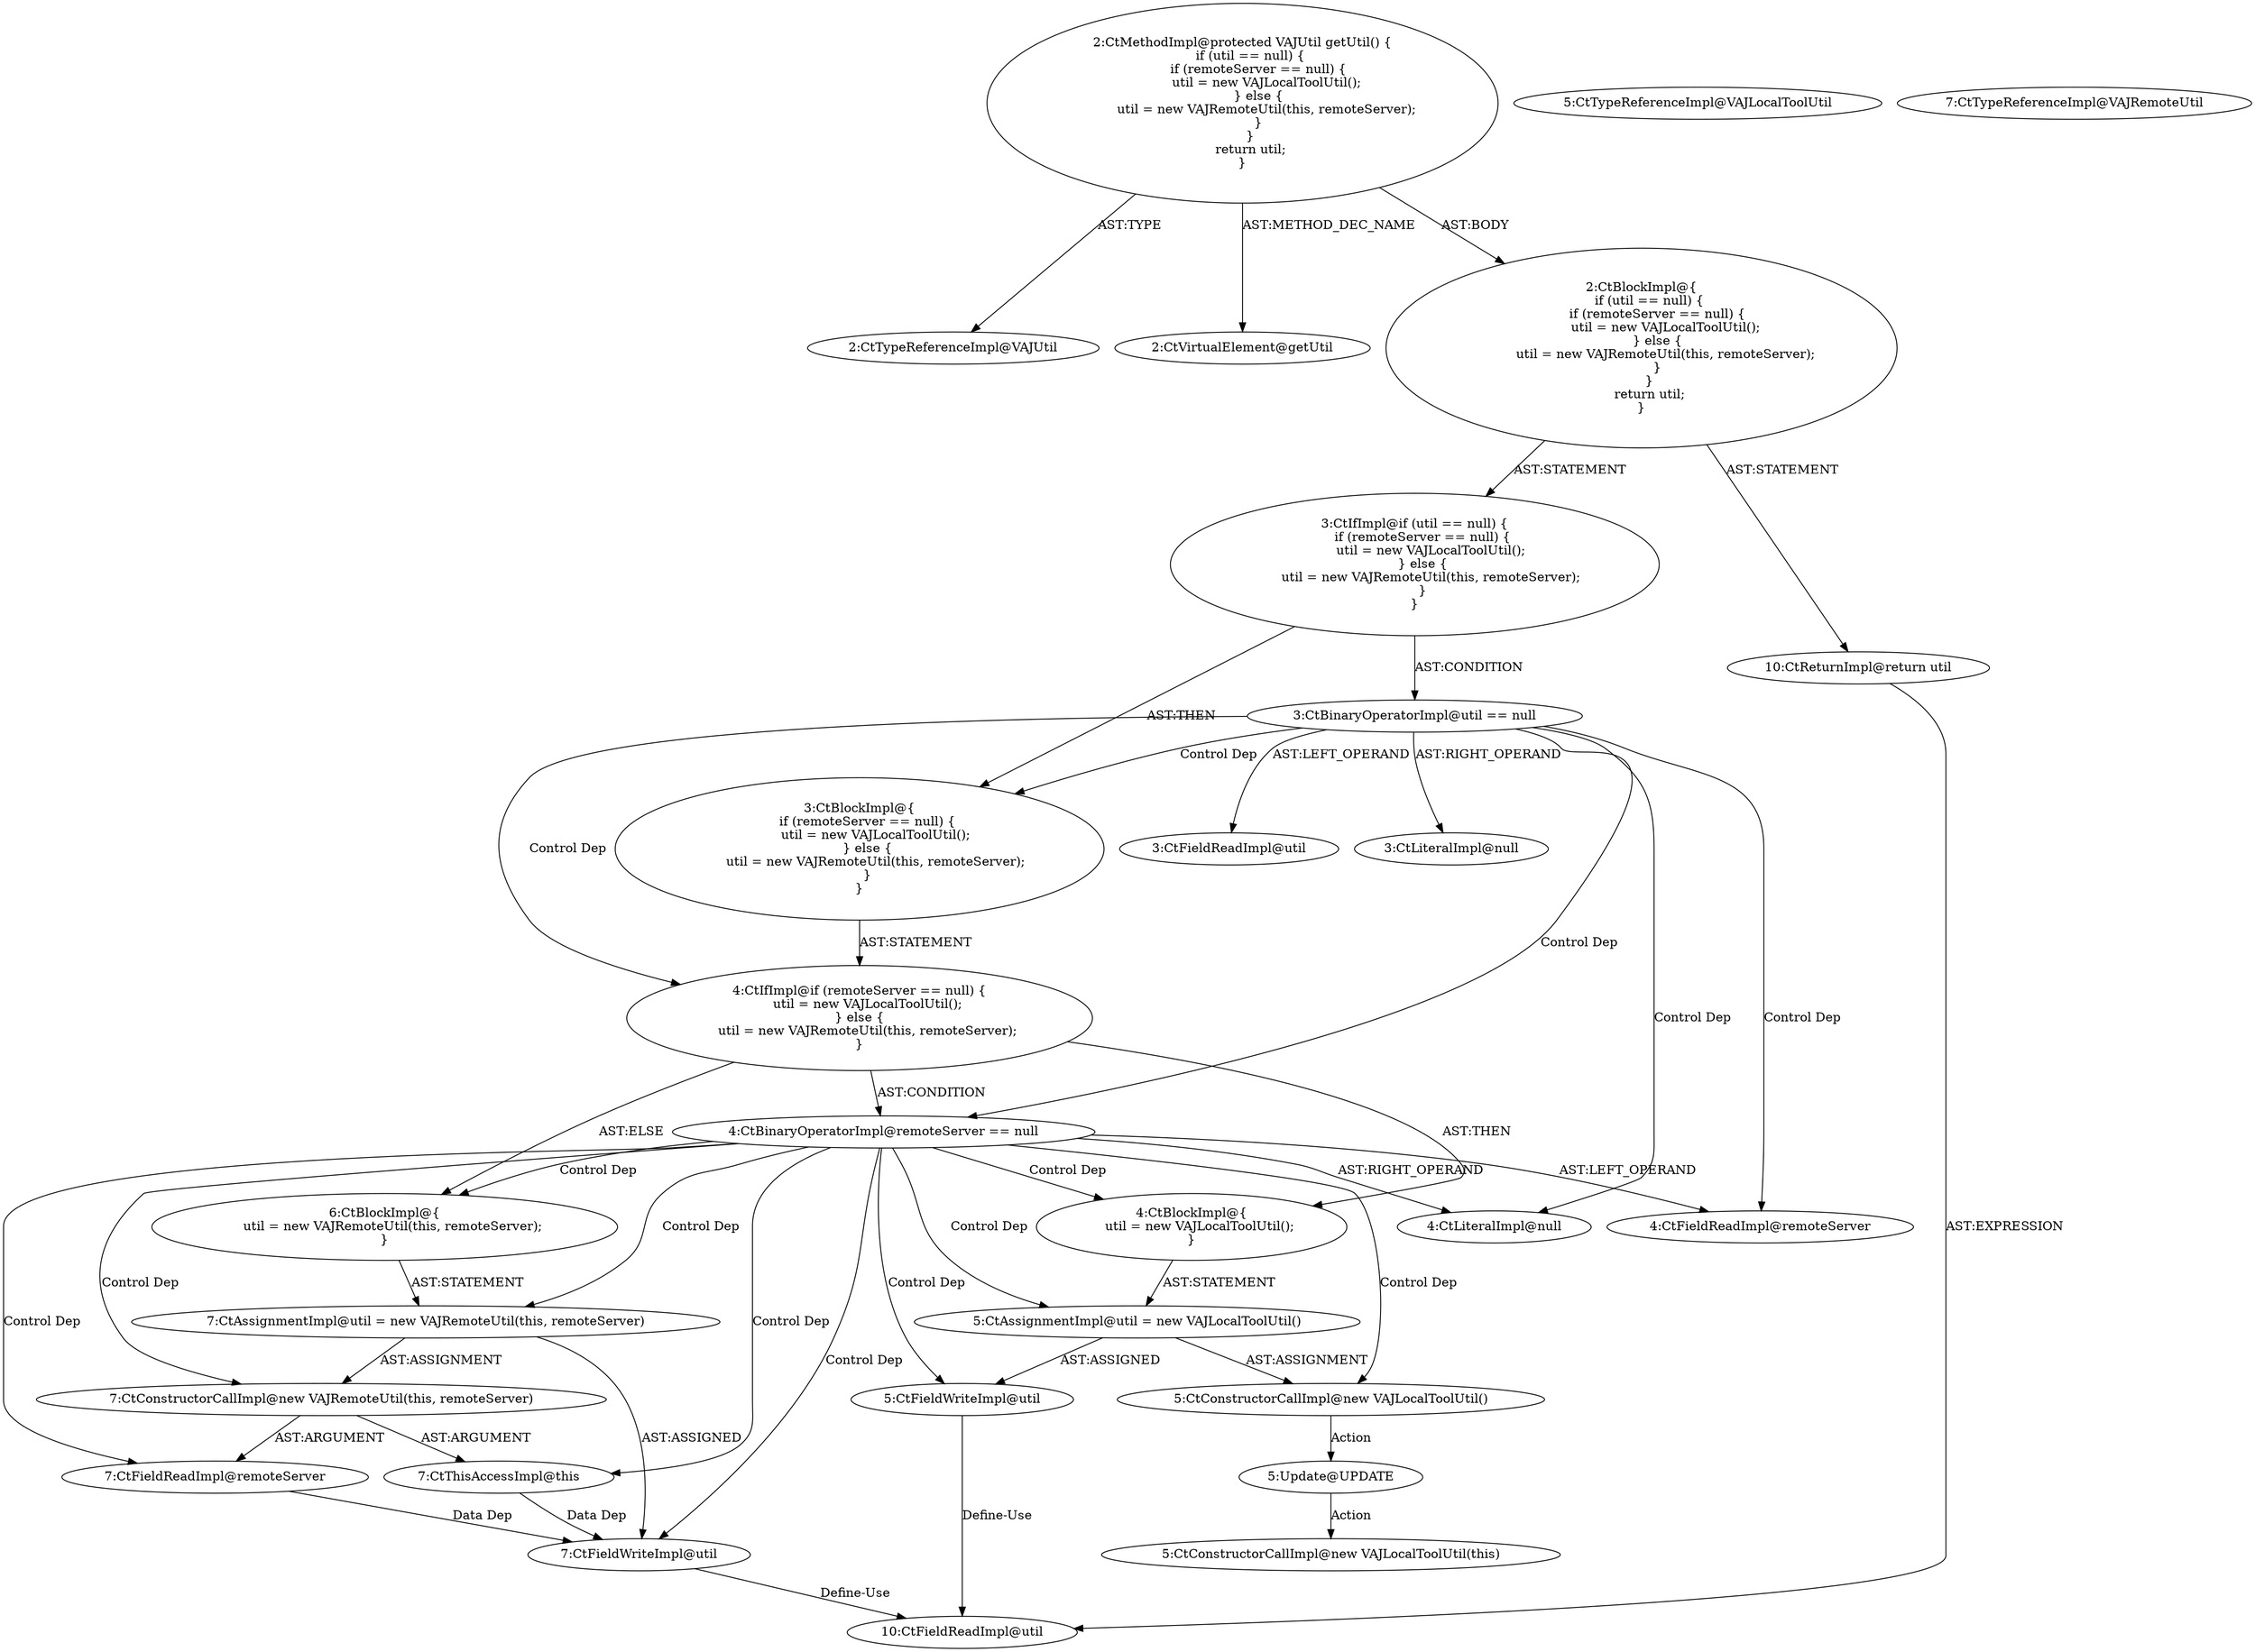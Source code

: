 digraph "getUtil#?" {
0 [label="2:CtTypeReferenceImpl@VAJUtil" shape=ellipse]
1 [label="2:CtVirtualElement@getUtil" shape=ellipse]
2 [label="3:CtFieldReadImpl@util" shape=ellipse]
3 [label="3:CtLiteralImpl@null" shape=ellipse]
4 [label="3:CtBinaryOperatorImpl@util == null" shape=ellipse]
5 [label="4:CtFieldReadImpl@remoteServer" shape=ellipse]
6 [label="4:CtLiteralImpl@null" shape=ellipse]
7 [label="4:CtBinaryOperatorImpl@remoteServer == null" shape=ellipse]
8 [label="5:CtFieldWriteImpl@util" shape=ellipse]
9 [label="5:CtTypeReferenceImpl@VAJLocalToolUtil" shape=ellipse]
10 [label="5:CtConstructorCallImpl@new VAJLocalToolUtil()" shape=ellipse]
11 [label="5:CtAssignmentImpl@util = new VAJLocalToolUtil()" shape=ellipse]
12 [label="4:CtBlockImpl@\{
    util = new VAJLocalToolUtil();
\}" shape=ellipse]
13 [label="7:CtFieldWriteImpl@util" shape=ellipse]
14 [label="7:CtTypeReferenceImpl@VAJRemoteUtil" shape=ellipse]
15 [label="7:CtThisAccessImpl@this" shape=ellipse]
16 [label="7:CtFieldReadImpl@remoteServer" shape=ellipse]
17 [label="7:CtConstructorCallImpl@new VAJRemoteUtil(this, remoteServer)" shape=ellipse]
18 [label="7:CtAssignmentImpl@util = new VAJRemoteUtil(this, remoteServer)" shape=ellipse]
19 [label="6:CtBlockImpl@\{
    util = new VAJRemoteUtil(this, remoteServer);
\}" shape=ellipse]
20 [label="4:CtIfImpl@if (remoteServer == null) \{
    util = new VAJLocalToolUtil();
\} else \{
    util = new VAJRemoteUtil(this, remoteServer);
\}" shape=ellipse]
21 [label="3:CtBlockImpl@\{
    if (remoteServer == null) \{
        util = new VAJLocalToolUtil();
    \} else \{
        util = new VAJRemoteUtil(this, remoteServer);
    \}
\}" shape=ellipse]
22 [label="3:CtIfImpl@if (util == null) \{
    if (remoteServer == null) \{
        util = new VAJLocalToolUtil();
    \} else \{
        util = new VAJRemoteUtil(this, remoteServer);
    \}
\}" shape=ellipse]
23 [label="10:CtFieldReadImpl@util" shape=ellipse]
24 [label="10:CtReturnImpl@return util" shape=ellipse]
25 [label="2:CtBlockImpl@\{
    if (util == null) \{
        if (remoteServer == null) \{
            util = new VAJLocalToolUtil();
        \} else \{
            util = new VAJRemoteUtil(this, remoteServer);
        \}
    \}
    return util;
\}" shape=ellipse]
26 [label="2:CtMethodImpl@protected VAJUtil getUtil() \{
    if (util == null) \{
        if (remoteServer == null) \{
            util = new VAJLocalToolUtil();
        \} else \{
            util = new VAJRemoteUtil(this, remoteServer);
        \}
    \}
    return util;
\}" shape=ellipse]
27 [label="5:Update@UPDATE" shape=ellipse]
28 [label="5:CtConstructorCallImpl@new VAJLocalToolUtil(this)" shape=ellipse]
4 -> 2 [label="AST:LEFT_OPERAND"];
4 -> 3 [label="AST:RIGHT_OPERAND"];
4 -> 21 [label="Control Dep"];
4 -> 20 [label="Control Dep"];
4 -> 7 [label="Control Dep"];
4 -> 5 [label="Control Dep"];
4 -> 6 [label="Control Dep"];
7 -> 5 [label="AST:LEFT_OPERAND"];
7 -> 6 [label="AST:RIGHT_OPERAND"];
7 -> 12 [label="Control Dep"];
7 -> 11 [label="Control Dep"];
7 -> 8 [label="Control Dep"];
7 -> 10 [label="Control Dep"];
7 -> 19 [label="Control Dep"];
7 -> 18 [label="Control Dep"];
7 -> 13 [label="Control Dep"];
7 -> 17 [label="Control Dep"];
7 -> 15 [label="Control Dep"];
7 -> 16 [label="Control Dep"];
8 -> 23 [label="Define-Use"];
10 -> 27 [label="Action"];
11 -> 8 [label="AST:ASSIGNED"];
11 -> 10 [label="AST:ASSIGNMENT"];
12 -> 11 [label="AST:STATEMENT"];
13 -> 23 [label="Define-Use"];
15 -> 13 [label="Data Dep"];
16 -> 13 [label="Data Dep"];
17 -> 15 [label="AST:ARGUMENT"];
17 -> 16 [label="AST:ARGUMENT"];
18 -> 13 [label="AST:ASSIGNED"];
18 -> 17 [label="AST:ASSIGNMENT"];
19 -> 18 [label="AST:STATEMENT"];
20 -> 7 [label="AST:CONDITION"];
20 -> 12 [label="AST:THEN"];
20 -> 19 [label="AST:ELSE"];
21 -> 20 [label="AST:STATEMENT"];
22 -> 4 [label="AST:CONDITION"];
22 -> 21 [label="AST:THEN"];
24 -> 23 [label="AST:EXPRESSION"];
25 -> 22 [label="AST:STATEMENT"];
25 -> 24 [label="AST:STATEMENT"];
26 -> 1 [label="AST:METHOD_DEC_NAME"];
26 -> 0 [label="AST:TYPE"];
26 -> 25 [label="AST:BODY"];
27 -> 28 [label="Action"];
}